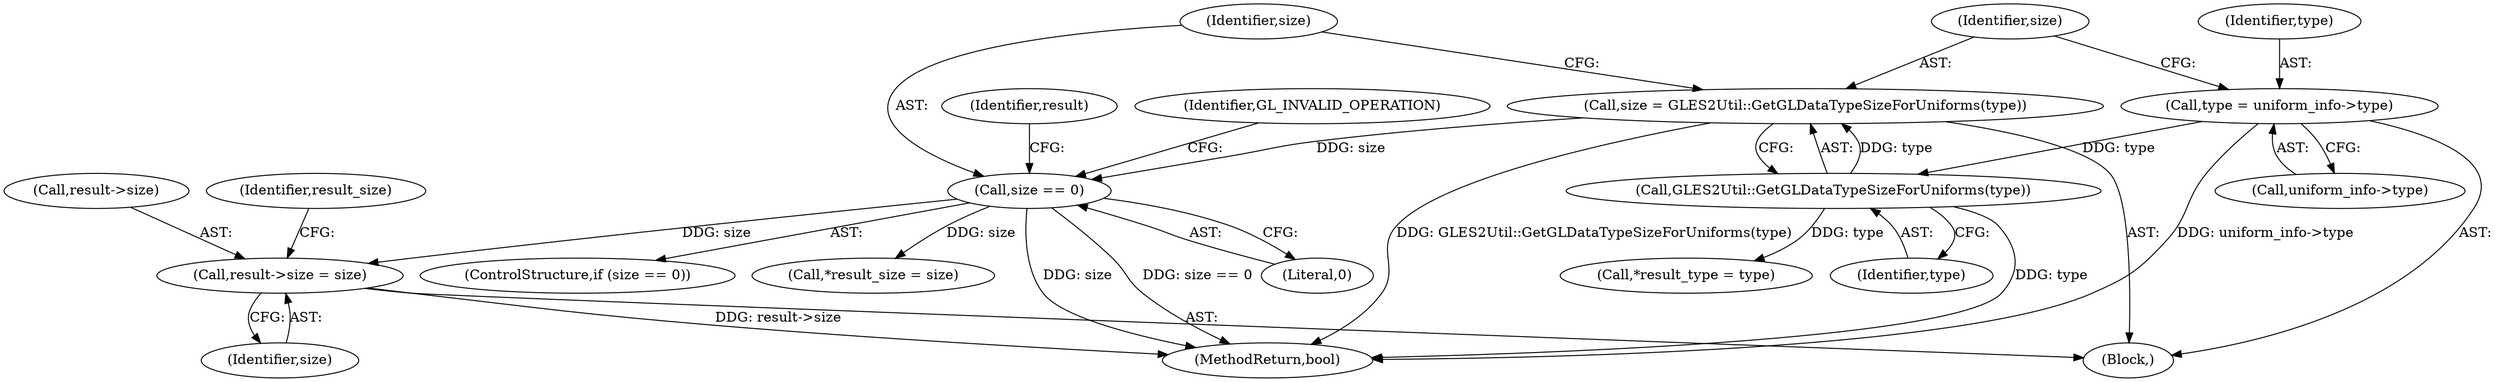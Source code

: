 digraph "0_Chrome_181c7400b2bf50ba02ac77149749fb419b4d4797@pointer" {
"1000224" [label="(Call,result->size = size)"];
"1000204" [label="(Call,size == 0)"];
"1000199" [label="(Call,size = GLES2Util::GetGLDataTypeSizeForUniforms(type))"];
"1000201" [label="(Call,GLES2Util::GetGLDataTypeSizeForUniforms(type))"];
"1000193" [label="(Call,type = uniform_info->type)"];
"1000224" [label="(Call,result->size = size)"];
"1000194" [label="(Identifier,type)"];
"1000206" [label="(Literal,0)"];
"1000225" [label="(Call,result->size)"];
"1000205" [label="(Identifier,size)"];
"1000111" [label="(Block,)"];
"1000204" [label="(Call,size == 0)"];
"1000216" [label="(Identifier,result)"];
"1000203" [label="(ControlStructure,if (size == 0))"];
"1000200" [label="(Identifier,size)"];
"1000229" [label="(Call,*result_size = size)"];
"1000228" [label="(Identifier,size)"];
"1000202" [label="(Identifier,type)"];
"1000233" [label="(Call,*result_type = type)"];
"1000195" [label="(Call,uniform_info->type)"];
"1000201" [label="(Call,GLES2Util::GetGLDataTypeSizeForUniforms(type))"];
"1000231" [label="(Identifier,result_size)"];
"1000209" [label="(Identifier,GL_INVALID_OPERATION)"];
"1000199" [label="(Call,size = GLES2Util::GetGLDataTypeSizeForUniforms(type))"];
"1000193" [label="(Call,type = uniform_info->type)"];
"1000239" [label="(MethodReturn,bool)"];
"1000224" -> "1000111"  [label="AST: "];
"1000224" -> "1000228"  [label="CFG: "];
"1000225" -> "1000224"  [label="AST: "];
"1000228" -> "1000224"  [label="AST: "];
"1000231" -> "1000224"  [label="CFG: "];
"1000224" -> "1000239"  [label="DDG: result->size"];
"1000204" -> "1000224"  [label="DDG: size"];
"1000204" -> "1000203"  [label="AST: "];
"1000204" -> "1000206"  [label="CFG: "];
"1000205" -> "1000204"  [label="AST: "];
"1000206" -> "1000204"  [label="AST: "];
"1000209" -> "1000204"  [label="CFG: "];
"1000216" -> "1000204"  [label="CFG: "];
"1000204" -> "1000239"  [label="DDG: size"];
"1000204" -> "1000239"  [label="DDG: size == 0"];
"1000199" -> "1000204"  [label="DDG: size"];
"1000204" -> "1000229"  [label="DDG: size"];
"1000199" -> "1000111"  [label="AST: "];
"1000199" -> "1000201"  [label="CFG: "];
"1000200" -> "1000199"  [label="AST: "];
"1000201" -> "1000199"  [label="AST: "];
"1000205" -> "1000199"  [label="CFG: "];
"1000199" -> "1000239"  [label="DDG: GLES2Util::GetGLDataTypeSizeForUniforms(type)"];
"1000201" -> "1000199"  [label="DDG: type"];
"1000201" -> "1000202"  [label="CFG: "];
"1000202" -> "1000201"  [label="AST: "];
"1000201" -> "1000239"  [label="DDG: type"];
"1000193" -> "1000201"  [label="DDG: type"];
"1000201" -> "1000233"  [label="DDG: type"];
"1000193" -> "1000111"  [label="AST: "];
"1000193" -> "1000195"  [label="CFG: "];
"1000194" -> "1000193"  [label="AST: "];
"1000195" -> "1000193"  [label="AST: "];
"1000200" -> "1000193"  [label="CFG: "];
"1000193" -> "1000239"  [label="DDG: uniform_info->type"];
}
